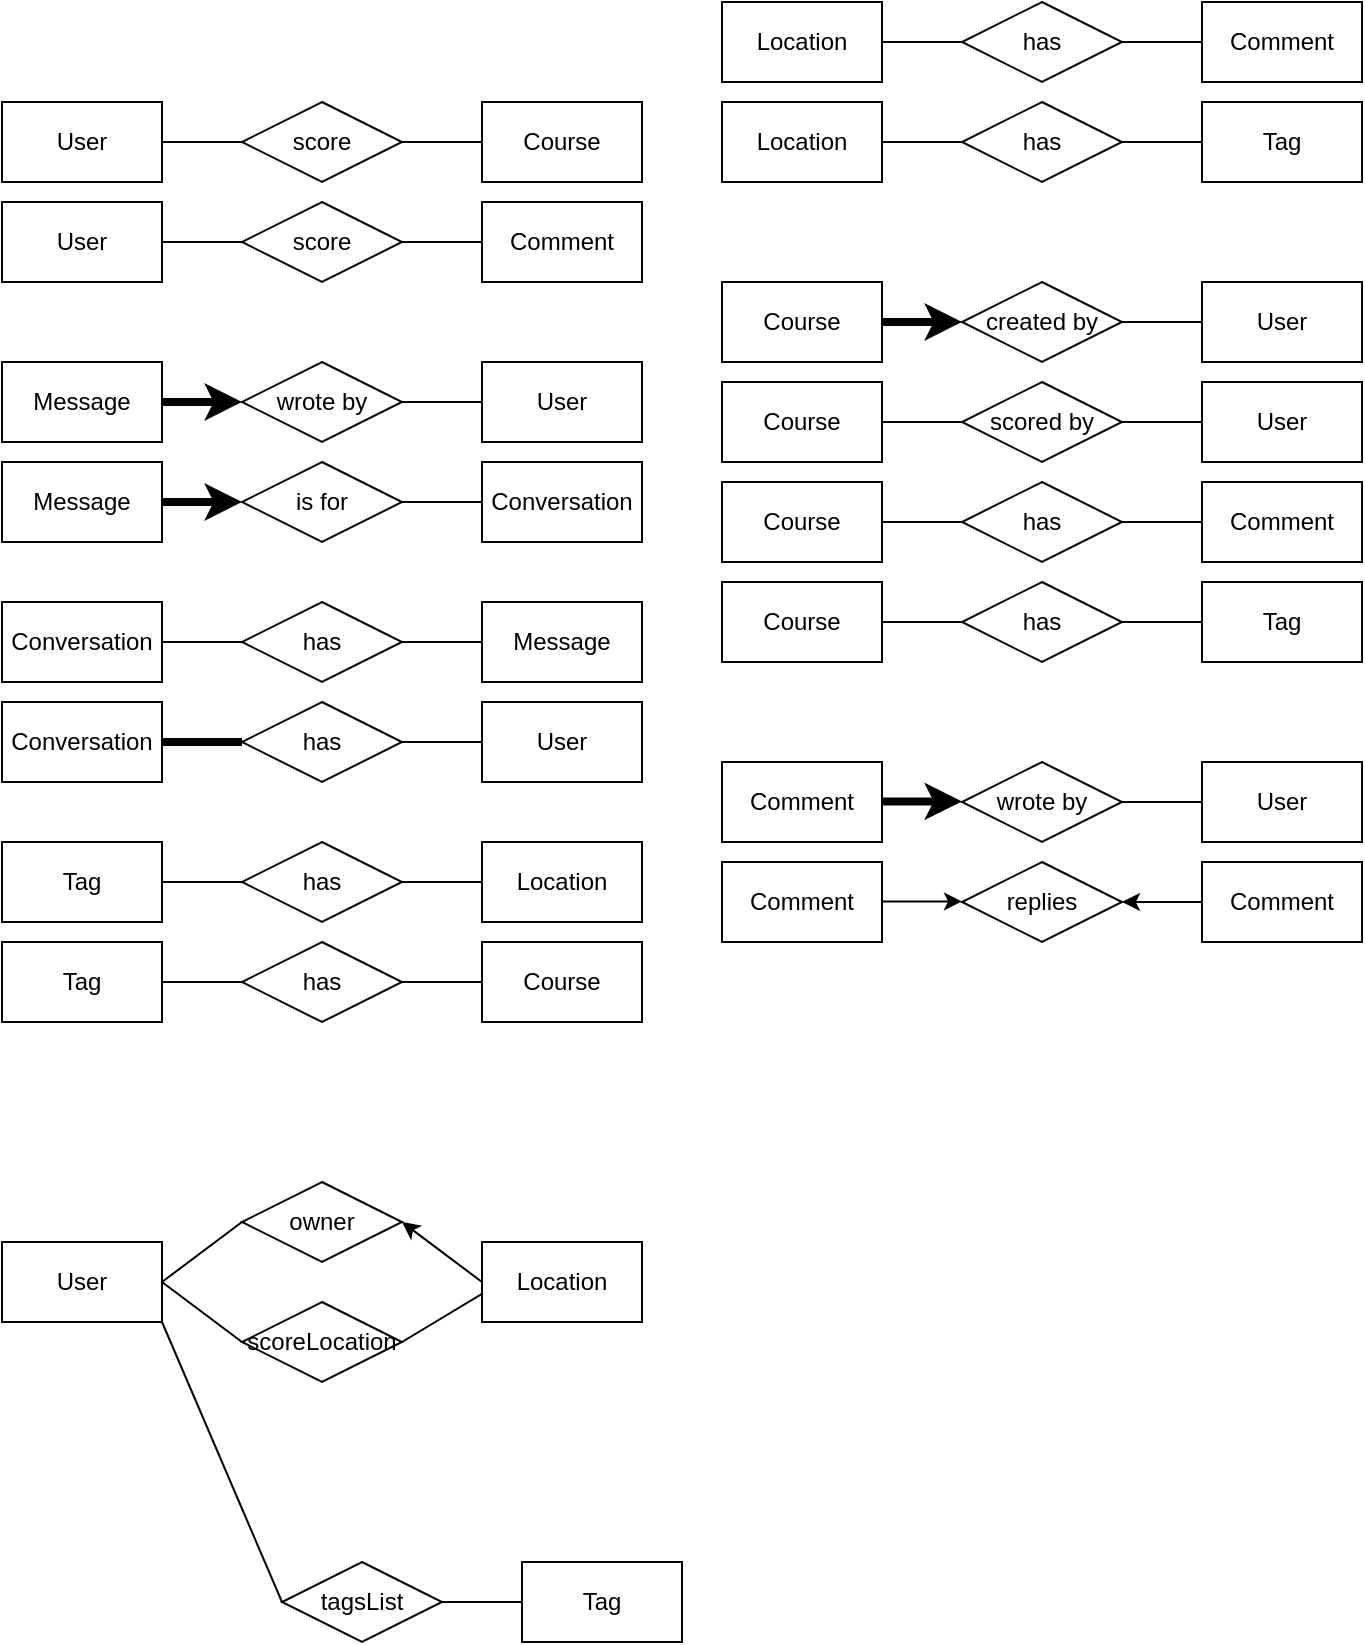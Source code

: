 <mxfile version="13.7.6" type="github"><diagram id="ROfdTWYHBuPpPeZg7fQ4" name="Page-1"><mxGraphModel dx="981" dy="553" grid="1" gridSize="10" guides="1" tooltips="1" connect="1" arrows="1" fold="1" page="1" pageScale="1" pageWidth="827" pageHeight="1169" math="0" shadow="0"><root><mxCell id="0"/><mxCell id="1" parent="0"/><mxCell id="-_ES3_ouW1XL9XXZqm64-2" value="Message" style="rounded=0;whiteSpace=wrap;html=1;" vertex="1" parent="1"><mxGeometry x="40" y="370" width="80" height="40" as="geometry"/></mxCell><mxCell id="-_ES3_ouW1XL9XXZqm64-3" value="Conversation" style="rounded=0;whiteSpace=wrap;html=1;" vertex="1" parent="1"><mxGeometry x="280" y="370" width="80" height="40" as="geometry"/></mxCell><mxCell id="-_ES3_ouW1XL9XXZqm64-4" value="Course" style="rounded=0;whiteSpace=wrap;html=1;" vertex="1" parent="1"><mxGeometry x="280" y="190" width="80" height="40" as="geometry"/></mxCell><mxCell id="-_ES3_ouW1XL9XXZqm64-6" value="Comment" style="rounded=0;whiteSpace=wrap;html=1;" vertex="1" parent="1"><mxGeometry x="280" y="240" width="80" height="40" as="geometry"/></mxCell><mxCell id="-_ES3_ouW1XL9XXZqm64-7" value="Tag" style="rounded=0;whiteSpace=wrap;html=1;" vertex="1" parent="1"><mxGeometry x="300" y="920" width="80" height="40" as="geometry"/></mxCell><mxCell id="-_ES3_ouW1XL9XXZqm64-9" value="tagsList" style="rhombus;whiteSpace=wrap;html=1;" vertex="1" parent="1"><mxGeometry x="180" y="920" width="80" height="40" as="geometry"/></mxCell><mxCell id="-_ES3_ouW1XL9XXZqm64-10" value="" style="endArrow=none;html=1;exitX=1;exitY=0.5;exitDx=0;exitDy=0;entryX=0;entryY=0.5;entryDx=0;entryDy=0;" edge="1" parent="1" source="-_ES3_ouW1XL9XXZqm64-9" target="-_ES3_ouW1XL9XXZqm64-7"><mxGeometry width="50" height="50" relative="1" as="geometry"><mxPoint x="350" y="1070" as="sourcePoint"/><mxPoint x="330" y="970" as="targetPoint"/></mxGeometry></mxCell><mxCell id="-_ES3_ouW1XL9XXZqm64-12" value="" style="endArrow=none;html=1;exitX=1;exitY=1;exitDx=0;exitDy=0;entryX=0;entryY=0.5;entryDx=0;entryDy=0;" edge="1" parent="1" source="-_ES3_ouW1XL9XXZqm64-143" target="-_ES3_ouW1XL9XXZqm64-9"><mxGeometry width="50" height="50" relative="1" as="geometry"><mxPoint x="140" y="940" as="sourcePoint"/><mxPoint x="180" y="1020" as="targetPoint"/></mxGeometry></mxCell><mxCell id="-_ES3_ouW1XL9XXZqm64-28" value="Message" style="rounded=0;whiteSpace=wrap;html=1;" vertex="1" parent="1"><mxGeometry x="40" y="320" width="80" height="40" as="geometry"/></mxCell><mxCell id="-_ES3_ouW1XL9XXZqm64-29" value="User" style="rounded=0;whiteSpace=wrap;html=1;" vertex="1" parent="1"><mxGeometry x="40" y="190" width="80" height="40" as="geometry"/></mxCell><mxCell id="-_ES3_ouW1XL9XXZqm64-30" value="score" style="rhombus;whiteSpace=wrap;html=1;" vertex="1" parent="1"><mxGeometry x="160" y="190" width="80" height="40" as="geometry"/></mxCell><mxCell id="-_ES3_ouW1XL9XXZqm64-31" value="" style="endArrow=none;html=1;exitX=1;exitY=0.5;exitDx=0;exitDy=0;entryX=0;entryY=0.5;entryDx=0;entryDy=0;" edge="1" parent="1" source="-_ES3_ouW1XL9XXZqm64-30"><mxGeometry width="50" height="50" relative="1" as="geometry"><mxPoint x="330" y="340" as="sourcePoint"/><mxPoint x="280" y="210" as="targetPoint"/></mxGeometry></mxCell><mxCell id="-_ES3_ouW1XL9XXZqm64-32" value="" style="endArrow=none;html=1;exitX=1;exitY=0.5;exitDx=0;exitDy=0;entryX=0;entryY=0.5;entryDx=0;entryDy=0;" edge="1" parent="1" source="-_ES3_ouW1XL9XXZqm64-29" target="-_ES3_ouW1XL9XXZqm64-30"><mxGeometry width="50" height="50" relative="1" as="geometry"><mxPoint x="120" y="290" as="sourcePoint"/><mxPoint x="160" y="290" as="targetPoint"/></mxGeometry></mxCell><mxCell id="-_ES3_ouW1XL9XXZqm64-34" value="User" style="rounded=0;whiteSpace=wrap;html=1;" vertex="1" parent="1"><mxGeometry x="40" y="240" width="80" height="40" as="geometry"/></mxCell><mxCell id="-_ES3_ouW1XL9XXZqm64-35" value="score" style="rhombus;whiteSpace=wrap;html=1;" vertex="1" parent="1"><mxGeometry x="160" y="240" width="80" height="40" as="geometry"/></mxCell><mxCell id="-_ES3_ouW1XL9XXZqm64-36" value="" style="endArrow=none;html=1;exitX=1;exitY=0.5;exitDx=0;exitDy=0;entryX=0;entryY=0.5;entryDx=0;entryDy=0;" edge="1" parent="1" source="-_ES3_ouW1XL9XXZqm64-35"><mxGeometry width="50" height="50" relative="1" as="geometry"><mxPoint x="330" y="390" as="sourcePoint"/><mxPoint x="280" y="260" as="targetPoint"/></mxGeometry></mxCell><mxCell id="-_ES3_ouW1XL9XXZqm64-37" value="" style="endArrow=none;html=1;exitX=1;exitY=0.5;exitDx=0;exitDy=0;entryX=0;entryY=0.5;entryDx=0;entryDy=0;" edge="1" parent="1" source="-_ES3_ouW1XL9XXZqm64-34" target="-_ES3_ouW1XL9XXZqm64-35"><mxGeometry width="50" height="50" relative="1" as="geometry"><mxPoint x="120" y="340" as="sourcePoint"/><mxPoint x="160" y="340" as="targetPoint"/></mxGeometry></mxCell><mxCell id="-_ES3_ouW1XL9XXZqm64-48" value="Tag" style="rounded=0;whiteSpace=wrap;html=1;" vertex="1" parent="1"><mxGeometry x="40" y="560" width="80" height="40" as="geometry"/></mxCell><mxCell id="-_ES3_ouW1XL9XXZqm64-49" value="has" style="rhombus;whiteSpace=wrap;html=1;" vertex="1" parent="1"><mxGeometry x="160" y="560" width="80" height="40" as="geometry"/></mxCell><mxCell id="-_ES3_ouW1XL9XXZqm64-50" value="" style="endArrow=none;html=1;exitX=1;exitY=0.5;exitDx=0;exitDy=0;entryX=0;entryY=0.5;entryDx=0;entryDy=0;" edge="1" parent="1" source="-_ES3_ouW1XL9XXZqm64-49"><mxGeometry width="50" height="50" relative="1" as="geometry"><mxPoint x="330" y="710" as="sourcePoint"/><mxPoint x="280" y="580" as="targetPoint"/></mxGeometry></mxCell><mxCell id="-_ES3_ouW1XL9XXZqm64-51" value="" style="endArrow=none;html=1;exitX=1;exitY=0.5;exitDx=0;exitDy=0;entryX=0;entryY=0.5;entryDx=0;entryDy=0;" edge="1" parent="1" target="-_ES3_ouW1XL9XXZqm64-49"><mxGeometry width="50" height="50" relative="1" as="geometry"><mxPoint x="120" y="580" as="sourcePoint"/><mxPoint x="160" y="660" as="targetPoint"/></mxGeometry></mxCell><mxCell id="-_ES3_ouW1XL9XXZqm64-52" value="Location" style="rounded=0;whiteSpace=wrap;html=1;" vertex="1" parent="1"><mxGeometry x="280" y="560" width="80" height="40" as="geometry"/></mxCell><mxCell id="-_ES3_ouW1XL9XXZqm64-53" value="Tag" style="rounded=0;whiteSpace=wrap;html=1;" vertex="1" parent="1"><mxGeometry x="40" y="610" width="80" height="40" as="geometry"/></mxCell><mxCell id="-_ES3_ouW1XL9XXZqm64-54" value="has" style="rhombus;whiteSpace=wrap;html=1;" vertex="1" parent="1"><mxGeometry x="160" y="610" width="80" height="40" as="geometry"/></mxCell><mxCell id="-_ES3_ouW1XL9XXZqm64-55" value="" style="endArrow=none;html=1;exitX=1;exitY=0.5;exitDx=0;exitDy=0;entryX=0;entryY=0.5;entryDx=0;entryDy=0;" edge="1" parent="1" source="-_ES3_ouW1XL9XXZqm64-54"><mxGeometry width="50" height="50" relative="1" as="geometry"><mxPoint x="330" y="760" as="sourcePoint"/><mxPoint x="280" y="630" as="targetPoint"/></mxGeometry></mxCell><mxCell id="-_ES3_ouW1XL9XXZqm64-56" value="" style="endArrow=none;html=1;exitX=1;exitY=0.5;exitDx=0;exitDy=0;entryX=0;entryY=0.5;entryDx=0;entryDy=0;" edge="1" parent="1" target="-_ES3_ouW1XL9XXZqm64-54"><mxGeometry width="50" height="50" relative="1" as="geometry"><mxPoint x="120" y="630" as="sourcePoint"/><mxPoint x="160" y="710" as="targetPoint"/></mxGeometry></mxCell><mxCell id="-_ES3_ouW1XL9XXZqm64-58" value="Course" style="rounded=0;whiteSpace=wrap;html=1;" vertex="1" parent="1"><mxGeometry x="280" y="610" width="80" height="40" as="geometry"/></mxCell><mxCell id="-_ES3_ouW1XL9XXZqm64-59" value="User" style="rounded=0;whiteSpace=wrap;html=1;" vertex="1" parent="1"><mxGeometry x="280" y="320" width="80" height="40" as="geometry"/></mxCell><mxCell id="-_ES3_ouW1XL9XXZqm64-62" value="wrote by" style="rhombus;whiteSpace=wrap;html=1;" vertex="1" parent="1"><mxGeometry x="160" y="320" width="80" height="40" as="geometry"/></mxCell><mxCell id="-_ES3_ouW1XL9XXZqm64-63" value="" style="endArrow=none;html=1;exitX=1;exitY=0.5;exitDx=0;exitDy=0;entryX=0;entryY=0.5;entryDx=0;entryDy=0;" edge="1" parent="1" source="-_ES3_ouW1XL9XXZqm64-62"><mxGeometry width="50" height="50" relative="1" as="geometry"><mxPoint x="330" y="470" as="sourcePoint"/><mxPoint x="280" y="340" as="targetPoint"/></mxGeometry></mxCell><mxCell id="-_ES3_ouW1XL9XXZqm64-64" value="" style="endArrow=classic;html=1;exitX=1;exitY=0.5;exitDx=0;exitDy=0;entryX=0;entryY=0.5;entryDx=0;entryDy=0;endFill=1;fillColor=#000000;strokeWidth=4;" edge="1" parent="1" target="-_ES3_ouW1XL9XXZqm64-62"><mxGeometry width="50" height="50" relative="1" as="geometry"><mxPoint x="120" y="340" as="sourcePoint"/><mxPoint x="160" y="420" as="targetPoint"/></mxGeometry></mxCell><mxCell id="-_ES3_ouW1XL9XXZqm64-67" value="is for" style="rhombus;whiteSpace=wrap;html=1;" vertex="1" parent="1"><mxGeometry x="160" y="370" width="80" height="40" as="geometry"/></mxCell><mxCell id="-_ES3_ouW1XL9XXZqm64-68" value="" style="endArrow=none;html=1;exitX=1;exitY=0.5;exitDx=0;exitDy=0;entryX=0;entryY=0.5;entryDx=0;entryDy=0;" edge="1" parent="1" source="-_ES3_ouW1XL9XXZqm64-67"><mxGeometry width="50" height="50" relative="1" as="geometry"><mxPoint x="330" y="520" as="sourcePoint"/><mxPoint x="280" y="390" as="targetPoint"/></mxGeometry></mxCell><mxCell id="-_ES3_ouW1XL9XXZqm64-69" value="" style="endArrow=classic;html=1;exitX=1;exitY=0.5;exitDx=0;exitDy=0;entryX=0;entryY=0.5;entryDx=0;entryDy=0;endFill=1;fillColor=#000000;strokeWidth=4;" edge="1" parent="1" target="-_ES3_ouW1XL9XXZqm64-67"><mxGeometry width="50" height="50" relative="1" as="geometry"><mxPoint x="120" y="390" as="sourcePoint"/><mxPoint x="160" y="470" as="targetPoint"/></mxGeometry></mxCell><mxCell id="-_ES3_ouW1XL9XXZqm64-80" value="Conversation" style="rounded=0;whiteSpace=wrap;html=1;" vertex="1" parent="1"><mxGeometry x="40" y="440" width="80" height="40" as="geometry"/></mxCell><mxCell id="-_ES3_ouW1XL9XXZqm64-81" value="has" style="rhombus;whiteSpace=wrap;html=1;" vertex="1" parent="1"><mxGeometry x="160" y="440" width="80" height="40" as="geometry"/></mxCell><mxCell id="-_ES3_ouW1XL9XXZqm64-82" value="" style="endArrow=none;html=1;exitX=1;exitY=0.5;exitDx=0;exitDy=0;entryX=0;entryY=0.5;entryDx=0;entryDy=0;" edge="1" parent="1" source="-_ES3_ouW1XL9XXZqm64-81"><mxGeometry width="50" height="50" relative="1" as="geometry"><mxPoint x="330" y="590" as="sourcePoint"/><mxPoint x="280" y="460" as="targetPoint"/></mxGeometry></mxCell><mxCell id="-_ES3_ouW1XL9XXZqm64-83" value="" style="endArrow=none;html=1;exitX=1;exitY=0.5;exitDx=0;exitDy=0;entryX=0;entryY=0.5;entryDx=0;entryDy=0;" edge="1" parent="1" target="-_ES3_ouW1XL9XXZqm64-81"><mxGeometry width="50" height="50" relative="1" as="geometry"><mxPoint x="120" y="460" as="sourcePoint"/><mxPoint x="160" y="540" as="targetPoint"/></mxGeometry></mxCell><mxCell id="-_ES3_ouW1XL9XXZqm64-84" value="Message" style="rounded=0;whiteSpace=wrap;html=1;" vertex="1" parent="1"><mxGeometry x="280" y="440" width="80" height="40" as="geometry"/></mxCell><mxCell id="-_ES3_ouW1XL9XXZqm64-85" value="User" style="rounded=0;whiteSpace=wrap;html=1;" vertex="1" parent="1"><mxGeometry x="280" y="490" width="80" height="40" as="geometry"/></mxCell><mxCell id="-_ES3_ouW1XL9XXZqm64-86" value="Conversation" style="rounded=0;whiteSpace=wrap;html=1;" vertex="1" parent="1"><mxGeometry x="40" y="490" width="80" height="40" as="geometry"/></mxCell><mxCell id="-_ES3_ouW1XL9XXZqm64-87" value="has" style="rhombus;whiteSpace=wrap;html=1;" vertex="1" parent="1"><mxGeometry x="160" y="490" width="80" height="40" as="geometry"/></mxCell><mxCell id="-_ES3_ouW1XL9XXZqm64-88" value="" style="endArrow=none;html=1;exitX=1;exitY=0.5;exitDx=0;exitDy=0;entryX=0;entryY=0.5;entryDx=0;entryDy=0;" edge="1" parent="1" source="-_ES3_ouW1XL9XXZqm64-87"><mxGeometry width="50" height="50" relative="1" as="geometry"><mxPoint x="330" y="640" as="sourcePoint"/><mxPoint x="280" y="510" as="targetPoint"/></mxGeometry></mxCell><mxCell id="-_ES3_ouW1XL9XXZqm64-89" value="" style="endArrow=none;html=1;exitX=1;exitY=0.5;exitDx=0;exitDy=0;entryX=0;entryY=0.5;entryDx=0;entryDy=0;strokeWidth=4;" edge="1" parent="1" target="-_ES3_ouW1XL9XXZqm64-87"><mxGeometry width="50" height="50" relative="1" as="geometry"><mxPoint x="120" y="510" as="sourcePoint"/><mxPoint x="160" y="590" as="targetPoint"/></mxGeometry></mxCell><mxCell id="-_ES3_ouW1XL9XXZqm64-90" value="Location" style="rounded=0;whiteSpace=wrap;html=1;" vertex="1" parent="1"><mxGeometry x="400" y="140" width="80" height="40" as="geometry"/></mxCell><mxCell id="-_ES3_ouW1XL9XXZqm64-91" value="has" style="rhombus;whiteSpace=wrap;html=1;" vertex="1" parent="1"><mxGeometry x="520" y="140" width="80" height="40" as="geometry"/></mxCell><mxCell id="-_ES3_ouW1XL9XXZqm64-92" value="" style="endArrow=none;html=1;exitX=1;exitY=0.5;exitDx=0;exitDy=0;entryX=0;entryY=0.5;entryDx=0;entryDy=0;" edge="1" parent="1" source="-_ES3_ouW1XL9XXZqm64-91"><mxGeometry width="50" height="50" relative="1" as="geometry"><mxPoint x="690" y="290" as="sourcePoint"/><mxPoint x="640" y="160" as="targetPoint"/></mxGeometry></mxCell><mxCell id="-_ES3_ouW1XL9XXZqm64-93" value="" style="endArrow=none;html=1;exitX=1;exitY=0.5;exitDx=0;exitDy=0;entryX=0;entryY=0.5;entryDx=0;entryDy=0;" edge="1" parent="1" target="-_ES3_ouW1XL9XXZqm64-91"><mxGeometry width="50" height="50" relative="1" as="geometry"><mxPoint x="480" y="160" as="sourcePoint"/><mxPoint x="520" y="240" as="targetPoint"/></mxGeometry></mxCell><mxCell id="-_ES3_ouW1XL9XXZqm64-94" value="Comment" style="rounded=0;whiteSpace=wrap;html=1;" vertex="1" parent="1"><mxGeometry x="640" y="140" width="80" height="40" as="geometry"/></mxCell><mxCell id="-_ES3_ouW1XL9XXZqm64-95" value="Location" style="rounded=0;whiteSpace=wrap;html=1;" vertex="1" parent="1"><mxGeometry x="400" y="190" width="80" height="40" as="geometry"/></mxCell><mxCell id="-_ES3_ouW1XL9XXZqm64-96" value="has" style="rhombus;whiteSpace=wrap;html=1;" vertex="1" parent="1"><mxGeometry x="520" y="190" width="80" height="40" as="geometry"/></mxCell><mxCell id="-_ES3_ouW1XL9XXZqm64-97" value="" style="endArrow=none;html=1;exitX=1;exitY=0.5;exitDx=0;exitDy=0;entryX=0;entryY=0.5;entryDx=0;entryDy=0;" edge="1" parent="1" source="-_ES3_ouW1XL9XXZqm64-96"><mxGeometry width="50" height="50" relative="1" as="geometry"><mxPoint x="690" y="340" as="sourcePoint"/><mxPoint x="640" y="210" as="targetPoint"/></mxGeometry></mxCell><mxCell id="-_ES3_ouW1XL9XXZqm64-98" value="" style="endArrow=none;html=1;exitX=1;exitY=0.5;exitDx=0;exitDy=0;entryX=0;entryY=0.5;entryDx=0;entryDy=0;" edge="1" parent="1" target="-_ES3_ouW1XL9XXZqm64-96"><mxGeometry width="50" height="50" relative="1" as="geometry"><mxPoint x="480" y="210" as="sourcePoint"/><mxPoint x="520" y="290" as="targetPoint"/></mxGeometry></mxCell><mxCell id="-_ES3_ouW1XL9XXZqm64-99" value="Tag" style="rounded=0;whiteSpace=wrap;html=1;" vertex="1" parent="1"><mxGeometry x="640" y="190" width="80" height="40" as="geometry"/></mxCell><mxCell id="-_ES3_ouW1XL9XXZqm64-100" value="Course" style="rounded=0;whiteSpace=wrap;html=1;" vertex="1" parent="1"><mxGeometry x="400" y="280" width="80" height="40" as="geometry"/></mxCell><mxCell id="-_ES3_ouW1XL9XXZqm64-101" value="created by" style="rhombus;whiteSpace=wrap;html=1;" vertex="1" parent="1"><mxGeometry x="520" y="280" width="80" height="40" as="geometry"/></mxCell><mxCell id="-_ES3_ouW1XL9XXZqm64-102" value="" style="endArrow=none;html=1;exitX=1;exitY=0.5;exitDx=0;exitDy=0;entryX=0;entryY=0.5;entryDx=0;entryDy=0;" edge="1" parent="1" source="-_ES3_ouW1XL9XXZqm64-101"><mxGeometry width="50" height="50" relative="1" as="geometry"><mxPoint x="690" y="430" as="sourcePoint"/><mxPoint x="640" y="300" as="targetPoint"/></mxGeometry></mxCell><mxCell id="-_ES3_ouW1XL9XXZqm64-103" value="" style="endArrow=classic;html=1;exitX=1;exitY=0.5;exitDx=0;exitDy=0;entryX=0;entryY=0.5;entryDx=0;entryDy=0;endFill=1;strokeWidth=4;" edge="1" parent="1" target="-_ES3_ouW1XL9XXZqm64-101"><mxGeometry width="50" height="50" relative="1" as="geometry"><mxPoint x="480" y="300" as="sourcePoint"/><mxPoint x="520" y="380" as="targetPoint"/></mxGeometry></mxCell><mxCell id="-_ES3_ouW1XL9XXZqm64-104" value="User" style="rounded=0;whiteSpace=wrap;html=1;" vertex="1" parent="1"><mxGeometry x="640" y="280" width="80" height="40" as="geometry"/></mxCell><mxCell id="-_ES3_ouW1XL9XXZqm64-105" value="Course" style="rounded=0;whiteSpace=wrap;html=1;" vertex="1" parent="1"><mxGeometry x="400" y="330" width="80" height="40" as="geometry"/></mxCell><mxCell id="-_ES3_ouW1XL9XXZqm64-106" value="scored by" style="rhombus;whiteSpace=wrap;html=1;" vertex="1" parent="1"><mxGeometry x="520" y="330" width="80" height="40" as="geometry"/></mxCell><mxCell id="-_ES3_ouW1XL9XXZqm64-107" value="" style="endArrow=none;html=1;exitX=1;exitY=0.5;exitDx=0;exitDy=0;entryX=0;entryY=0.5;entryDx=0;entryDy=0;" edge="1" parent="1" source="-_ES3_ouW1XL9XXZqm64-106"><mxGeometry width="50" height="50" relative="1" as="geometry"><mxPoint x="690" y="480" as="sourcePoint"/><mxPoint x="640" y="350" as="targetPoint"/></mxGeometry></mxCell><mxCell id="-_ES3_ouW1XL9XXZqm64-108" value="" style="endArrow=none;html=1;exitX=1;exitY=0.5;exitDx=0;exitDy=0;entryX=0;entryY=0.5;entryDx=0;entryDy=0;" edge="1" parent="1" target="-_ES3_ouW1XL9XXZqm64-106"><mxGeometry width="50" height="50" relative="1" as="geometry"><mxPoint x="480" y="350" as="sourcePoint"/><mxPoint x="520" y="430" as="targetPoint"/></mxGeometry></mxCell><mxCell id="-_ES3_ouW1XL9XXZqm64-109" value="User" style="rounded=0;whiteSpace=wrap;html=1;" vertex="1" parent="1"><mxGeometry x="640" y="330" width="80" height="40" as="geometry"/></mxCell><mxCell id="-_ES3_ouW1XL9XXZqm64-110" value="Course" style="rounded=0;whiteSpace=wrap;html=1;" vertex="1" parent="1"><mxGeometry x="400" y="380" width="80" height="40" as="geometry"/></mxCell><mxCell id="-_ES3_ouW1XL9XXZqm64-111" value="has" style="rhombus;whiteSpace=wrap;html=1;" vertex="1" parent="1"><mxGeometry x="520" y="380" width="80" height="40" as="geometry"/></mxCell><mxCell id="-_ES3_ouW1XL9XXZqm64-112" value="" style="endArrow=none;html=1;exitX=1;exitY=0.5;exitDx=0;exitDy=0;entryX=0;entryY=0.5;entryDx=0;entryDy=0;" edge="1" parent="1" source="-_ES3_ouW1XL9XXZqm64-111"><mxGeometry width="50" height="50" relative="1" as="geometry"><mxPoint x="690" y="530" as="sourcePoint"/><mxPoint x="640" y="400" as="targetPoint"/></mxGeometry></mxCell><mxCell id="-_ES3_ouW1XL9XXZqm64-113" value="" style="endArrow=none;html=1;exitX=1;exitY=0.5;exitDx=0;exitDy=0;entryX=0;entryY=0.5;entryDx=0;entryDy=0;" edge="1" parent="1" target="-_ES3_ouW1XL9XXZqm64-111"><mxGeometry width="50" height="50" relative="1" as="geometry"><mxPoint x="480" y="400" as="sourcePoint"/><mxPoint x="520" y="480" as="targetPoint"/></mxGeometry></mxCell><mxCell id="-_ES3_ouW1XL9XXZqm64-114" value="Comment" style="rounded=0;whiteSpace=wrap;html=1;" vertex="1" parent="1"><mxGeometry x="640" y="380" width="80" height="40" as="geometry"/></mxCell><mxCell id="-_ES3_ouW1XL9XXZqm64-115" value="Course" style="rounded=0;whiteSpace=wrap;html=1;" vertex="1" parent="1"><mxGeometry x="400" y="430" width="80" height="40" as="geometry"/></mxCell><mxCell id="-_ES3_ouW1XL9XXZqm64-116" value="has" style="rhombus;whiteSpace=wrap;html=1;" vertex="1" parent="1"><mxGeometry x="520" y="430" width="80" height="40" as="geometry"/></mxCell><mxCell id="-_ES3_ouW1XL9XXZqm64-117" value="" style="endArrow=none;html=1;exitX=1;exitY=0.5;exitDx=0;exitDy=0;entryX=0;entryY=0.5;entryDx=0;entryDy=0;" edge="1" parent="1" source="-_ES3_ouW1XL9XXZqm64-116"><mxGeometry width="50" height="50" relative="1" as="geometry"><mxPoint x="690" y="580" as="sourcePoint"/><mxPoint x="640" y="450" as="targetPoint"/></mxGeometry></mxCell><mxCell id="-_ES3_ouW1XL9XXZqm64-118" value="" style="endArrow=none;html=1;exitX=1;exitY=0.5;exitDx=0;exitDy=0;entryX=0;entryY=0.5;entryDx=0;entryDy=0;" edge="1" parent="1" target="-_ES3_ouW1XL9XXZqm64-116"><mxGeometry width="50" height="50" relative="1" as="geometry"><mxPoint x="480" y="450" as="sourcePoint"/><mxPoint x="520" y="530" as="targetPoint"/></mxGeometry></mxCell><mxCell id="-_ES3_ouW1XL9XXZqm64-119" value="Tag" style="rounded=0;whiteSpace=wrap;html=1;" vertex="1" parent="1"><mxGeometry x="640" y="430" width="80" height="40" as="geometry"/></mxCell><mxCell id="-_ES3_ouW1XL9XXZqm64-121" value="Comment" style="rounded=0;whiteSpace=wrap;html=1;" vertex="1" parent="1"><mxGeometry x="400" y="520" width="80" height="40" as="geometry"/></mxCell><mxCell id="-_ES3_ouW1XL9XXZqm64-122" value="wrote by" style="rhombus;whiteSpace=wrap;html=1;" vertex="1" parent="1"><mxGeometry x="520" y="520" width="80" height="40" as="geometry"/></mxCell><mxCell id="-_ES3_ouW1XL9XXZqm64-123" value="" style="endArrow=none;html=1;exitX=1;exitY=0.5;exitDx=0;exitDy=0;entryX=0;entryY=0.5;entryDx=0;entryDy=0;" edge="1" parent="1" source="-_ES3_ouW1XL9XXZqm64-122"><mxGeometry width="50" height="50" relative="1" as="geometry"><mxPoint x="690" y="670" as="sourcePoint"/><mxPoint x="640" y="540" as="targetPoint"/></mxGeometry></mxCell><mxCell id="-_ES3_ouW1XL9XXZqm64-125" value="User" style="rounded=0;whiteSpace=wrap;html=1;" vertex="1" parent="1"><mxGeometry x="640" y="520" width="80" height="40" as="geometry"/></mxCell><mxCell id="-_ES3_ouW1XL9XXZqm64-126" value="Comment" style="rounded=0;whiteSpace=wrap;html=1;" vertex="1" parent="1"><mxGeometry x="400" y="570" width="80" height="40" as="geometry"/></mxCell><mxCell id="-_ES3_ouW1XL9XXZqm64-127" value="replies" style="rhombus;whiteSpace=wrap;html=1;" vertex="1" parent="1"><mxGeometry x="520" y="570" width="80" height="40" as="geometry"/></mxCell><mxCell id="-_ES3_ouW1XL9XXZqm64-128" value="" style="endArrow=none;html=1;exitX=1;exitY=0.5;exitDx=0;exitDy=0;entryX=0;entryY=0.5;entryDx=0;entryDy=0;startArrow=classic;startFill=1;" edge="1" parent="1" source="-_ES3_ouW1XL9XXZqm64-127"><mxGeometry width="50" height="50" relative="1" as="geometry"><mxPoint x="690" y="720" as="sourcePoint"/><mxPoint x="640" y="590" as="targetPoint"/></mxGeometry></mxCell><mxCell id="-_ES3_ouW1XL9XXZqm64-130" value="Comment" style="rounded=0;whiteSpace=wrap;html=1;" vertex="1" parent="1"><mxGeometry x="640" y="570" width="80" height="40" as="geometry"/></mxCell><mxCell id="-_ES3_ouW1XL9XXZqm64-141" value="" style="endArrow=classic;html=1;exitX=1;exitY=0.5;exitDx=0;exitDy=0;entryX=0;entryY=0.5;entryDx=0;entryDy=0;endFill=1;strokeWidth=4;" edge="1" parent="1"><mxGeometry width="50" height="50" relative="1" as="geometry"><mxPoint x="480" y="539.71" as="sourcePoint"/><mxPoint x="520" y="539.71" as="targetPoint"/></mxGeometry></mxCell><mxCell id="-_ES3_ouW1XL9XXZqm64-142" value="" style="endArrow=classic;html=1;exitX=1;exitY=0.5;exitDx=0;exitDy=0;entryX=0;entryY=0.5;entryDx=0;entryDy=0;endFill=1;" edge="1" parent="1"><mxGeometry width="50" height="50" relative="1" as="geometry"><mxPoint x="480" y="589.71" as="sourcePoint"/><mxPoint x="520" y="589.71" as="targetPoint"/></mxGeometry></mxCell><mxCell id="-_ES3_ouW1XL9XXZqm64-143" value="User" style="rounded=0;whiteSpace=wrap;html=1;" vertex="1" parent="1"><mxGeometry x="40" y="760" width="80" height="40" as="geometry"/></mxCell><mxCell id="-_ES3_ouW1XL9XXZqm64-144" value="Location" style="rounded=0;whiteSpace=wrap;html=1;" vertex="1" parent="1"><mxGeometry x="280" y="760" width="80" height="40" as="geometry"/></mxCell><mxCell id="-_ES3_ouW1XL9XXZqm64-145" value="owner" style="rhombus;whiteSpace=wrap;html=1;" vertex="1" parent="1"><mxGeometry x="160" y="730" width="80" height="40" as="geometry"/></mxCell><mxCell id="-_ES3_ouW1XL9XXZqm64-146" value="" style="endArrow=none;html=1;exitX=0;exitY=0.5;exitDx=0;exitDy=0;entryX=1;entryY=0.5;entryDx=0;entryDy=0;sketch=0;fontStyle=0;labelBorderColor=none;rounded=1;strokeWidth=1;" edge="1" parent="1" source="-_ES3_ouW1XL9XXZqm64-145" target="-_ES3_ouW1XL9XXZqm64-143"><mxGeometry width="50" height="50" relative="1" as="geometry"><mxPoint x="530" y="910" as="sourcePoint"/><mxPoint x="480" y="780" as="targetPoint"/></mxGeometry></mxCell><mxCell id="-_ES3_ouW1XL9XXZqm64-147" value="" style="endArrow=classic;html=1;entryX=1;entryY=0.5;entryDx=0;entryDy=0;endFill=1;exitX=0;exitY=0.5;exitDx=0;exitDy=0;" edge="1" parent="1" target="-_ES3_ouW1XL9XXZqm64-145" source="-_ES3_ouW1XL9XXZqm64-144"><mxGeometry width="50" height="50" relative="1" as="geometry"><mxPoint x="290" y="780" as="sourcePoint"/><mxPoint x="330" y="860" as="targetPoint"/></mxGeometry></mxCell><mxCell id="-_ES3_ouW1XL9XXZqm64-148" value="scoreLocation" style="rhombus;whiteSpace=wrap;html=1;" vertex="1" parent="1"><mxGeometry x="160" y="790" width="80" height="40" as="geometry"/></mxCell><mxCell id="-_ES3_ouW1XL9XXZqm64-149" value="" style="endArrow=none;html=1;exitX=0;exitY=0.5;exitDx=0;exitDy=0;entryX=1;entryY=0.5;entryDx=0;entryDy=0;" edge="1" parent="1" source="-_ES3_ouW1XL9XXZqm64-148" target="-_ES3_ouW1XL9XXZqm64-143"><mxGeometry width="50" height="50" relative="1" as="geometry"><mxPoint x="530" y="960" as="sourcePoint"/><mxPoint x="480" y="780" as="targetPoint"/></mxGeometry></mxCell><mxCell id="-_ES3_ouW1XL9XXZqm64-150" value="" style="endArrow=none;html=1;exitX=0.005;exitY=0.641;exitDx=0;exitDy=0;exitPerimeter=0;entryX=1;entryY=0.5;entryDx=0;entryDy=0;" edge="1" parent="1" target="-_ES3_ouW1XL9XXZqm64-148" source="-_ES3_ouW1XL9XXZqm64-144"><mxGeometry width="50" height="50" relative="1" as="geometry"><mxPoint x="290" y="780" as="sourcePoint"/><mxPoint x="200" y="820" as="targetPoint"/></mxGeometry></mxCell></root></mxGraphModel></diagram></mxfile>